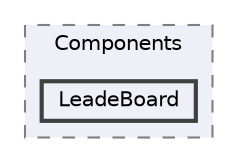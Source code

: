 digraph "Bloberts/Scripts/UI/Components/LeadeBoard"
{
 // LATEX_PDF_SIZE
  bgcolor="transparent";
  edge [fontname=Helvetica,fontsize=10,labelfontname=Helvetica,labelfontsize=10];
  node [fontname=Helvetica,fontsize=10,shape=box,height=0.2,width=0.4];
  compound=true
  subgraph clusterdir_87cc03029c4ec6f21ab385a6bf609d9d {
    graph [ bgcolor="#edf0f7", pencolor="grey50", label="Components", fontname=Helvetica,fontsize=10 style="filled,dashed", URL="dir_87cc03029c4ec6f21ab385a6bf609d9d.html",tooltip=""]
  dir_cb2e4d35584f4d243621471c7ae74b7f [label="LeadeBoard", fillcolor="#edf0f7", color="grey25", style="filled,bold", URL="dir_cb2e4d35584f4d243621471c7ae74b7f.html",tooltip=""];
  }
}
